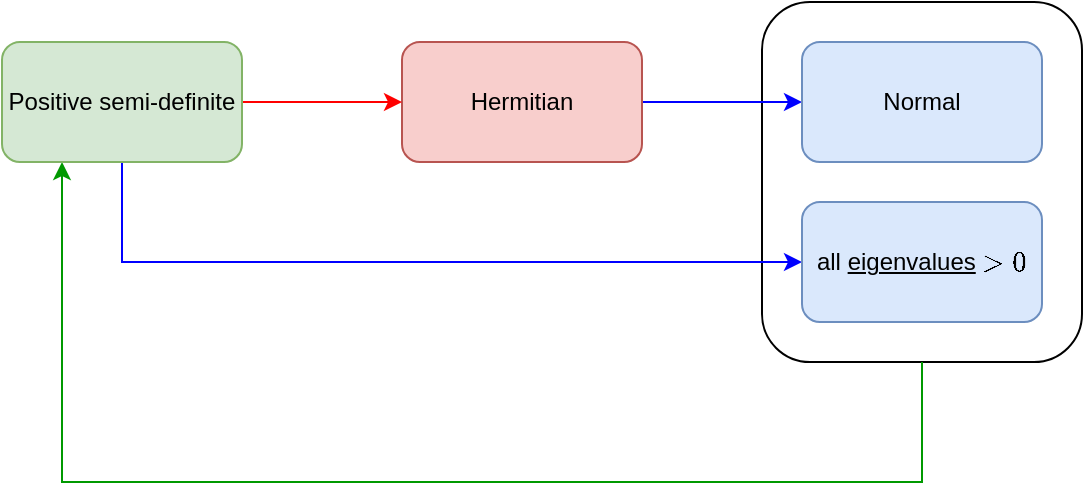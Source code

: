 <mxfile version="14.5.4" type="device"><diagram id="zrVul62lJx-7S8IOdKE7" name="Page-1"><mxGraphModel dx="1751" dy="667" grid="1" gridSize="10" guides="1" tooltips="1" connect="1" arrows="1" fold="1" page="1" pageScale="1" pageWidth="827" pageHeight="1169" math="1" shadow="0"><root><mxCell id="0"/><mxCell id="1" parent="0"/><mxCell id="VAjeSMTu_CkZ3jqsQW77-17" value="" style="rounded=1;whiteSpace=wrap;html=1;" vertex="1" parent="1"><mxGeometry x="340" y="300" width="160" height="180" as="geometry"/></mxCell><mxCell id="VAjeSMTu_CkZ3jqsQW77-10" style="edgeStyle=orthogonalEdgeStyle;rounded=0;orthogonalLoop=1;jettySize=auto;html=1;entryX=0.25;entryY=1;entryDx=0;entryDy=0;strokeColor=#009900;" edge="1" parent="1" target="VAjeSMTu_CkZ3jqsQW77-11"><mxGeometry relative="1" as="geometry"><mxPoint x="420" y="480" as="sourcePoint"/><Array as="points"><mxPoint x="420" y="540"/><mxPoint x="-10" y="540"/></Array></mxGeometry></mxCell><mxCell id="VAjeSMTu_CkZ3jqsQW77-22" style="edgeStyle=orthogonalEdgeStyle;rounded=0;orthogonalLoop=1;jettySize=auto;html=1;entryX=0;entryY=0.5;entryDx=0;entryDy=0;fillColor=#dae8fc;strokeColor=#0000FF;" edge="1" parent="1" source="VAjeSMTu_CkZ3jqsQW77-4" target="VAjeSMTu_CkZ3jqsQW77-18"><mxGeometry relative="1" as="geometry"/></mxCell><mxCell id="VAjeSMTu_CkZ3jqsQW77-4" value="Hermitian" style="rounded=1;whiteSpace=wrap;html=1;fillColor=#f8cecc;strokeColor=#b85450;" vertex="1" parent="1"><mxGeometry x="160" y="320" width="120" height="60" as="geometry"/></mxCell><mxCell id="VAjeSMTu_CkZ3jqsQW77-12" style="edgeStyle=orthogonalEdgeStyle;rounded=0;orthogonalLoop=1;jettySize=auto;html=1;entryX=0;entryY=0.5;entryDx=0;entryDy=0;strokeColor=#FF0000;" edge="1" parent="1" source="VAjeSMTu_CkZ3jqsQW77-11" target="VAjeSMTu_CkZ3jqsQW77-4"><mxGeometry relative="1" as="geometry"/></mxCell><mxCell id="VAjeSMTu_CkZ3jqsQW77-23" style="edgeStyle=orthogonalEdgeStyle;rounded=0;orthogonalLoop=1;jettySize=auto;html=1;entryX=0;entryY=0.5;entryDx=0;entryDy=0;strokeColor=#0000FF;" edge="1" parent="1" source="VAjeSMTu_CkZ3jqsQW77-11" target="VAjeSMTu_CkZ3jqsQW77-19"><mxGeometry relative="1" as="geometry"><Array as="points"><mxPoint x="20" y="430"/></Array></mxGeometry></mxCell><mxCell id="VAjeSMTu_CkZ3jqsQW77-11" value="Positive semi-definite" style="rounded=1;whiteSpace=wrap;html=1;fillColor=#d5e8d4;strokeColor=#82b366;" vertex="1" parent="1"><mxGeometry x="-40" y="320" width="120" height="60" as="geometry"/></mxCell><mxCell id="VAjeSMTu_CkZ3jqsQW77-18" value="Normal" style="whiteSpace=wrap;html=1;rounded=1;fillColor=#dae8fc;strokeColor=#6c8ebf;" vertex="1" parent="1"><mxGeometry x="360" y="320" width="120" height="60" as="geometry"/></mxCell><mxCell id="VAjeSMTu_CkZ3jqsQW77-19" value="all&amp;nbsp;&lt;u&gt;eigenvalues&lt;/u&gt;&amp;nbsp;\(&amp;gt; 0\)" style="whiteSpace=wrap;html=1;rounded=1;fillColor=#dae8fc;strokeColor=#6c8ebf;" vertex="1" parent="1"><mxGeometry x="360" y="400" width="120" height="60" as="geometry"/></mxCell></root></mxGraphModel></diagram></mxfile>